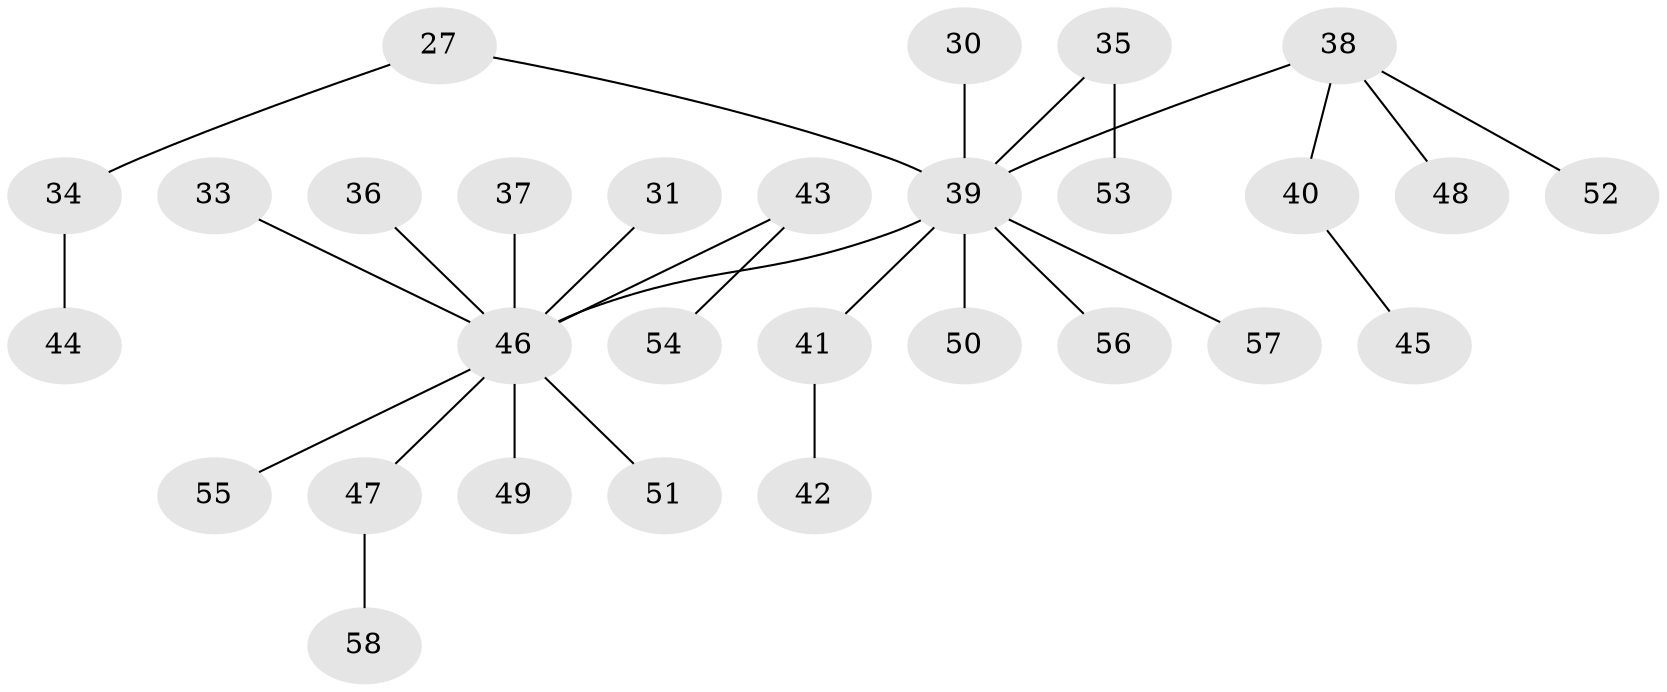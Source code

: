 // original degree distribution, {3: 0.1724137931034483, 5: 0.017241379310344827, 4: 0.05172413793103448, 6: 0.017241379310344827, 2: 0.3103448275862069, 1: 0.43103448275862066}
// Generated by graph-tools (version 1.1) at 2025/53/03/09/25 04:53:43]
// undirected, 29 vertices, 28 edges
graph export_dot {
graph [start="1"]
  node [color=gray90,style=filled];
  27;
  30 [super="+22"];
  31;
  33;
  34;
  35 [super="+32"];
  36 [super="+15"];
  37 [super="+16"];
  38 [super="+21+26+29"];
  39 [super="+3+2+8+14+23+17"];
  40;
  41;
  42;
  43 [super="+19+28"];
  44;
  45;
  46 [super="+13"];
  47;
  48;
  49;
  50 [super="+24"];
  51;
  52;
  53;
  54;
  55;
  56;
  57;
  58;
  27 -- 34;
  27 -- 39;
  30 -- 39;
  31 -- 46;
  33 -- 46;
  34 -- 44;
  35 -- 53;
  35 -- 39;
  36 -- 46;
  37 -- 46;
  38 -- 48;
  38 -- 39;
  38 -- 40;
  38 -- 52;
  39 -- 57;
  39 -- 46;
  39 -- 56;
  39 -- 41;
  39 -- 50;
  40 -- 45;
  41 -- 42;
  43 -- 54;
  43 -- 46;
  46 -- 47;
  46 -- 49;
  46 -- 51;
  46 -- 55;
  47 -- 58;
}
